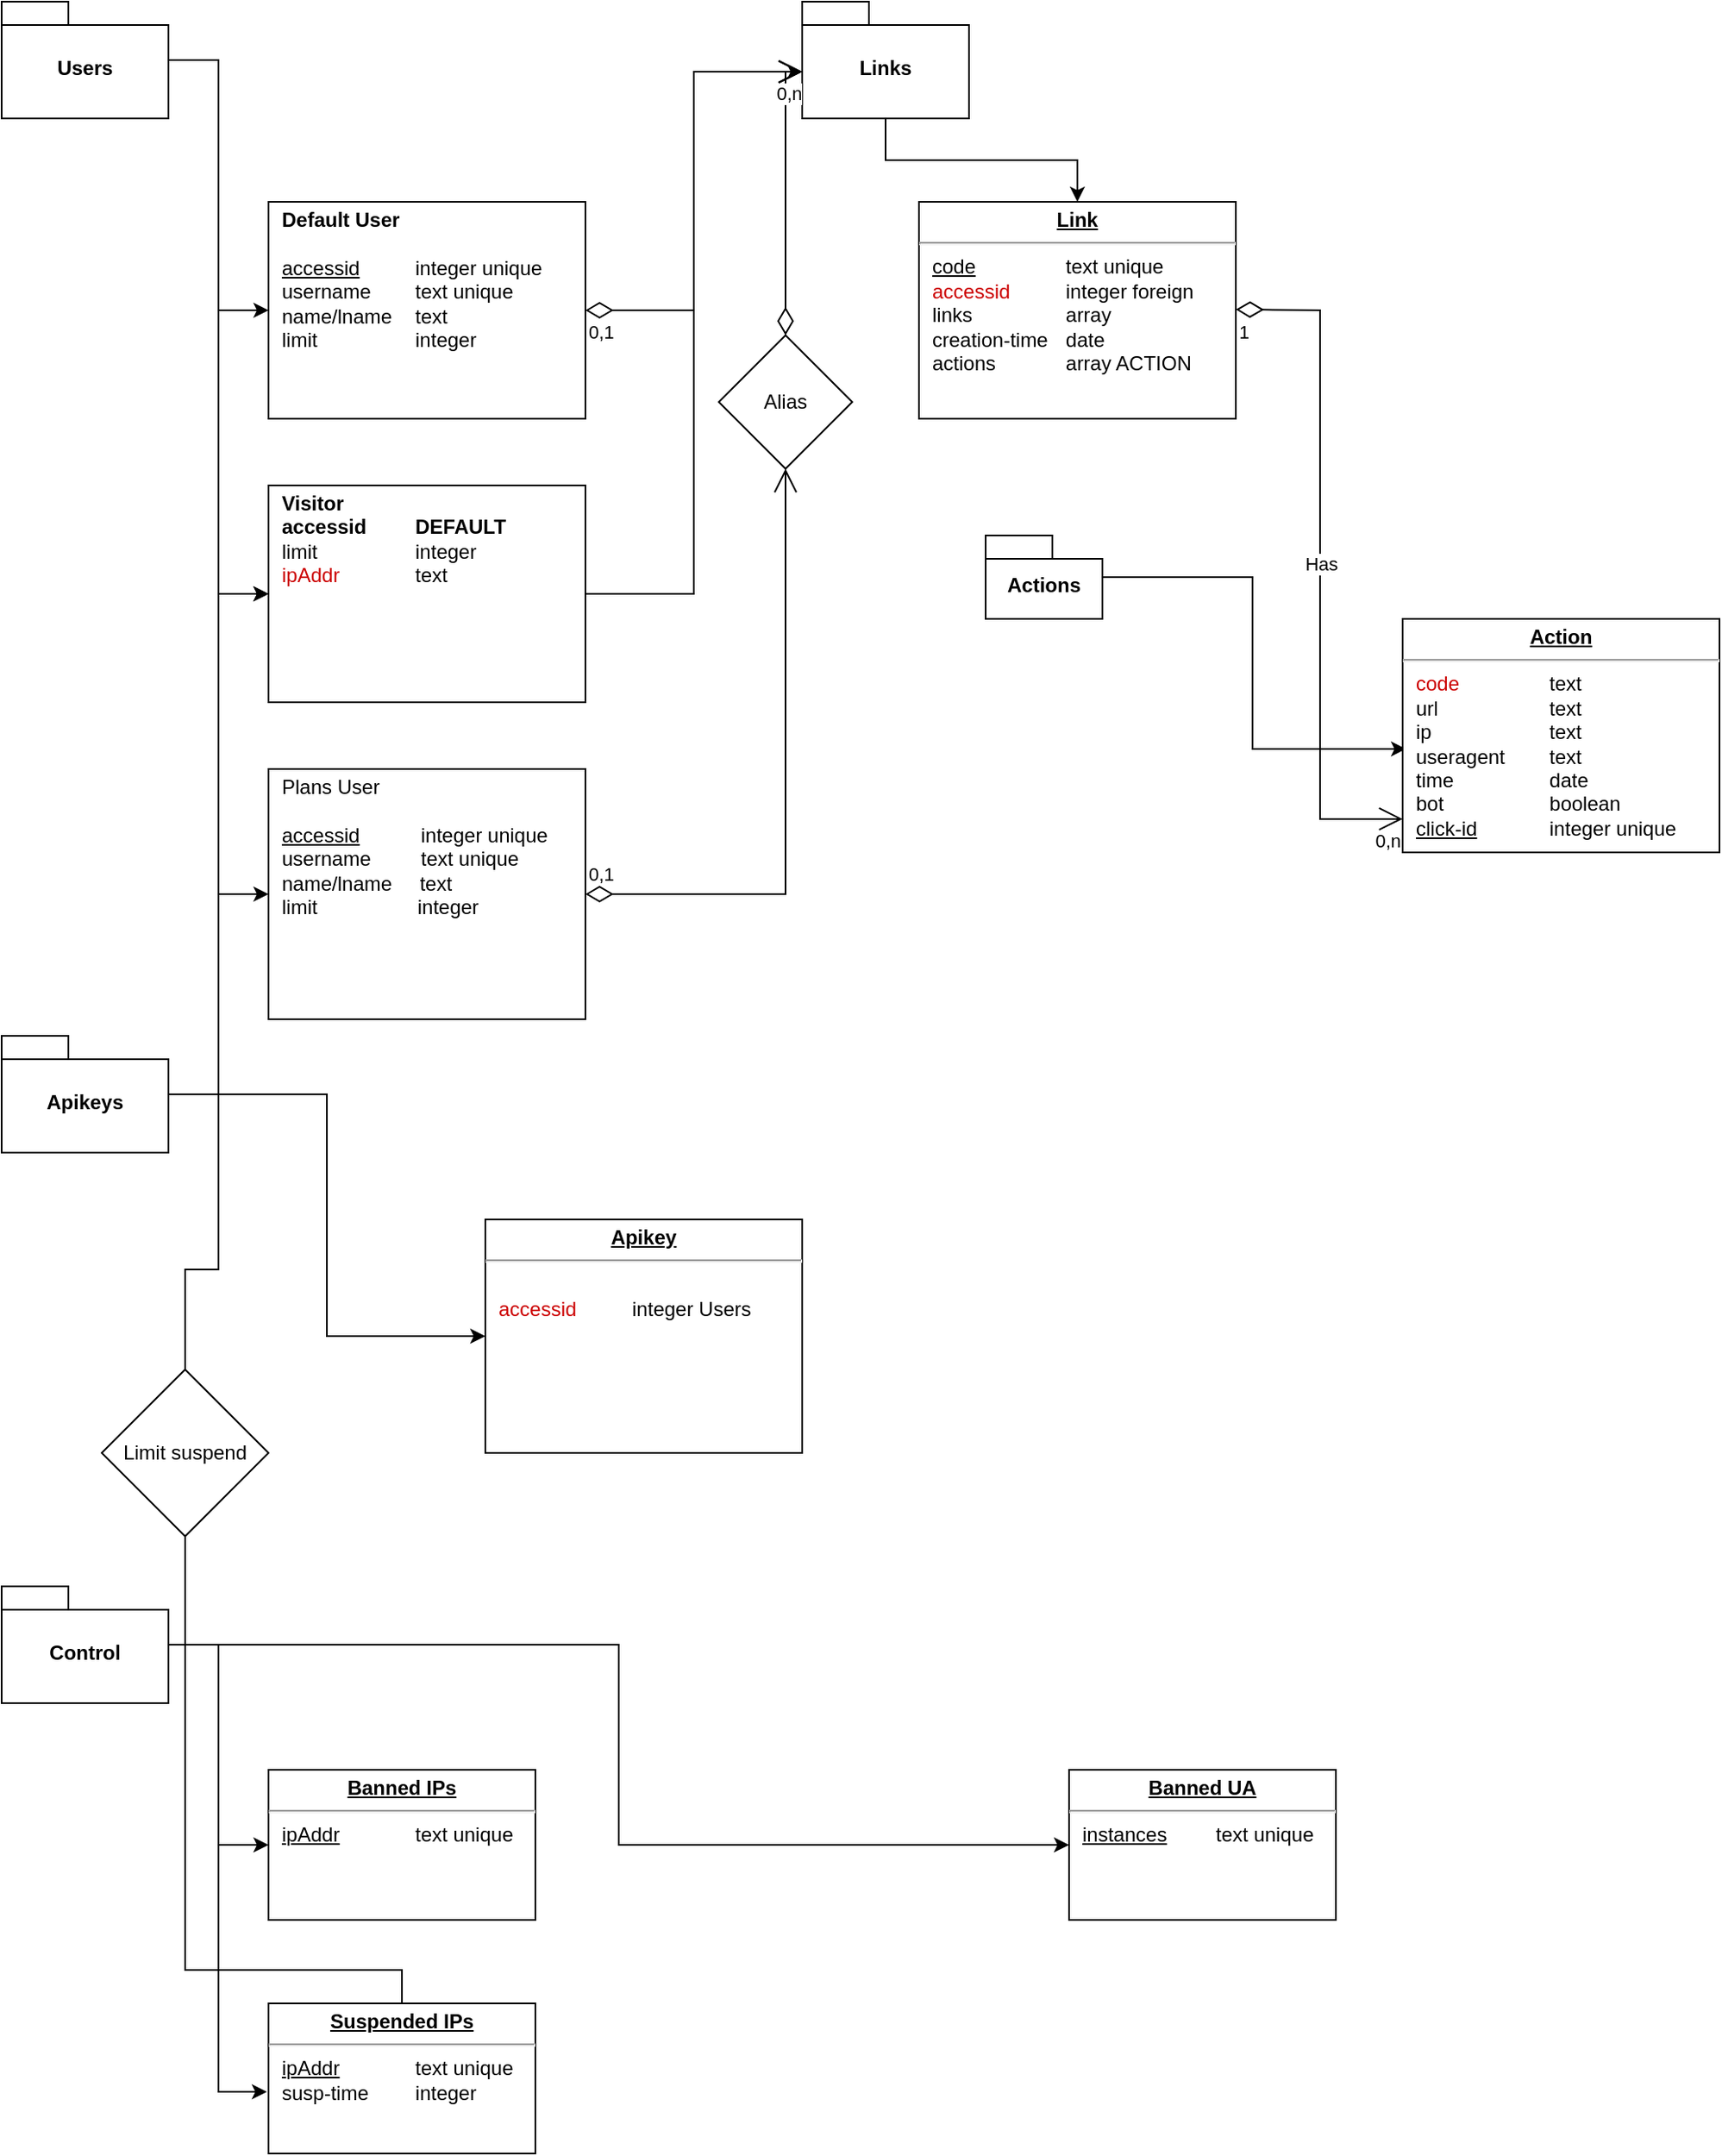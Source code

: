 <mxfile version="21.3.8" type="github">
  <diagram name="Page-1" id="EBzSpBHNBpUYQEYfrWkv">
    <mxGraphModel dx="1393" dy="834" grid="1" gridSize="10" guides="1" tooltips="1" connect="1" arrows="1" fold="1" page="1" pageScale="1" pageWidth="1500" pageHeight="1600" math="0" shadow="0">
      <root>
        <mxCell id="0" />
        <mxCell id="1" parent="0" />
        <mxCell id="P45W-ch-37YyXk8VnKlI-6" style="edgeStyle=orthogonalEdgeStyle;rounded=0;orthogonalLoop=1;jettySize=auto;html=1;entryX=0;entryY=0.5;entryDx=0;entryDy=0;" edge="1" parent="1" source="P45W-ch-37YyXk8VnKlI-1" target="P45W-ch-37YyXk8VnKlI-3">
          <mxGeometry relative="1" as="geometry" />
        </mxCell>
        <mxCell id="P45W-ch-37YyXk8VnKlI-7" style="edgeStyle=orthogonalEdgeStyle;rounded=0;orthogonalLoop=1;jettySize=auto;html=1;entryX=0;entryY=0.5;entryDx=0;entryDy=0;" edge="1" parent="1" source="P45W-ch-37YyXk8VnKlI-1" target="P45W-ch-37YyXk8VnKlI-5">
          <mxGeometry relative="1" as="geometry" />
        </mxCell>
        <mxCell id="P45W-ch-37YyXk8VnKlI-76" style="edgeStyle=orthogonalEdgeStyle;rounded=0;orthogonalLoop=1;jettySize=auto;html=1;entryX=0;entryY=0.5;entryDx=0;entryDy=0;" edge="1" parent="1" source="P45W-ch-37YyXk8VnKlI-1" target="P45W-ch-37YyXk8VnKlI-73">
          <mxGeometry relative="1" as="geometry" />
        </mxCell>
        <mxCell id="P45W-ch-37YyXk8VnKlI-1" value="Users" style="shape=folder;fontStyle=1;spacingTop=10;tabWidth=40;tabHeight=14;tabPosition=left;html=1;whiteSpace=wrap;" vertex="1" parent="1">
          <mxGeometry x="40" y="40" width="100" height="70" as="geometry" />
        </mxCell>
        <mxCell id="P45W-ch-37YyXk8VnKlI-3" value="&lt;p style=&quot;margin:0px;margin-top:4px;text-align:center;text-decoration:underline;&quot;&gt;&lt;/p&gt;&lt;p style=&quot;margin:0px;margin-left:8px;&quot;&gt;&lt;b&gt;Default User&lt;/b&gt;&lt;/p&gt;&lt;p style=&quot;margin:0px;margin-left:8px;&quot;&gt;&lt;br&gt;&lt;/p&gt;&lt;p style=&quot;margin:0px;margin-left:8px;&quot;&gt;&lt;u&gt;accessid&lt;span style=&quot;white-space: pre;&quot;&gt;&#x9;&lt;/span&gt;&lt;/u&gt;&lt;span style=&quot;white-space: pre;&quot;&gt;&#x9;&lt;/span&gt;integer unique&lt;/p&gt;&lt;p style=&quot;margin:0px;margin-left:8px;&quot;&gt;username&amp;nbsp; &amp;nbsp; &amp;nbsp; &amp;nbsp; text unique&lt;/p&gt;&lt;p style=&quot;margin:0px;margin-left:8px;&quot;&gt;name/lname&lt;span style=&quot;white-space: pre;&quot;&gt;&#x9;&lt;/span&gt;text&lt;/p&gt;&lt;p style=&quot;margin:0px;margin-left:8px;&quot;&gt;limit&lt;span style=&quot;white-space: pre;&quot;&gt;&#x9;&lt;/span&gt;&lt;span style=&quot;white-space: pre;&quot;&gt;&#x9;&lt;/span&gt;&lt;span style=&quot;white-space: pre;&quot;&gt;&#x9;&lt;/span&gt;integer&lt;/p&gt;" style="verticalAlign=top;align=left;overflow=fill;fontSize=12;fontFamily=Helvetica;html=1;whiteSpace=wrap;" vertex="1" parent="1">
          <mxGeometry x="200" y="160" width="190" height="130" as="geometry" />
        </mxCell>
        <mxCell id="P45W-ch-37YyXk8VnKlI-5" value="&lt;p style=&quot;margin:0px;margin-top:4px;text-align:center;text-decoration:underline;&quot;&gt;&lt;/p&gt;&lt;p style=&quot;margin:0px;margin-left:8px;&quot;&gt;Plans User&lt;/p&gt;&lt;p style=&quot;margin:0px;margin-left:8px;&quot;&gt;&lt;br&gt;&lt;/p&gt;&lt;p style=&quot;margin: 0px 0px 0px 8px;&quot;&gt;&lt;u&gt;accessid&lt;/u&gt;&lt;span style=&quot;white-space: pre;&quot;&gt;&amp;nbsp;&amp;nbsp;&amp;nbsp;&amp;nbsp;&lt;/span&gt;&lt;span style=&quot;&quot;&gt;&lt;span style=&quot;white-space: pre;&quot;&gt;&amp;nbsp;&amp;nbsp;&amp;nbsp;   &amp;nbsp;&lt;/span&gt;&lt;/span&gt;integer unique&lt;/p&gt;&lt;p style=&quot;margin: 0px 0px 0px 8px;&quot;&gt;username&amp;nbsp; &amp;nbsp; &amp;nbsp; &amp;nbsp; &amp;nbsp;text unique&lt;/p&gt;&lt;p style=&quot;margin: 0px 0px 0px 8px;&quot;&gt;name/lname&lt;span style=&quot;&quot;&gt;&lt;span style=&quot;white-space: pre;&quot;&gt;&amp;nbsp;&amp;nbsp;&amp;nbsp;&amp;nbsp; &lt;/span&gt;&lt;/span&gt;text&lt;/p&gt;&lt;p style=&quot;margin: 0px 0px 0px 8px;&quot;&gt;limit&lt;span style=&quot;&quot;&gt;&lt;span style=&quot;white-space: pre;&quot;&gt;&amp;nbsp;&amp;nbsp;&amp;nbsp;&amp;nbsp;&lt;/span&gt;&lt;/span&gt;&lt;span style=&quot;&quot;&gt;&lt;span style=&quot;white-space: pre;&quot;&gt;&amp;nbsp;&amp;nbsp;&amp;nbsp;&amp;nbsp;&lt;/span&gt;&lt;/span&gt;&lt;span style=&quot;&quot;&gt;&lt;span style=&quot;white-space: pre;&quot;&gt;&amp;nbsp;&amp;nbsp;&amp;nbsp;&amp;nbsp;      &lt;/span&gt;&lt;/span&gt;integer&lt;/p&gt;" style="verticalAlign=top;align=left;overflow=fill;fontSize=12;fontFamily=Helvetica;html=1;whiteSpace=wrap;" vertex="1" parent="1">
          <mxGeometry x="200" y="500" width="190" height="150" as="geometry" />
        </mxCell>
        <mxCell id="P45W-ch-37YyXk8VnKlI-16" style="edgeStyle=orthogonalEdgeStyle;rounded=0;orthogonalLoop=1;jettySize=auto;html=1;entryX=0.5;entryY=0;entryDx=0;entryDy=0;" edge="1" parent="1" source="P45W-ch-37YyXk8VnKlI-8" target="P45W-ch-37YyXk8VnKlI-15">
          <mxGeometry relative="1" as="geometry" />
        </mxCell>
        <mxCell id="P45W-ch-37YyXk8VnKlI-8" value="Links" style="shape=folder;fontStyle=1;spacingTop=10;tabWidth=40;tabHeight=14;tabPosition=left;html=1;whiteSpace=wrap;" vertex="1" parent="1">
          <mxGeometry x="520" y="40" width="100" height="70" as="geometry" />
        </mxCell>
        <mxCell id="P45W-ch-37YyXk8VnKlI-12" value="" style="endArrow=open;html=1;endSize=12;startArrow=diamondThin;startSize=14;startFill=0;edgeStyle=orthogonalEdgeStyle;rounded=0;entryX=0;entryY=0;entryDx=0;entryDy=42;entryPerimeter=0;" edge="1" parent="1" source="P45W-ch-37YyXk8VnKlI-3" target="P45W-ch-37YyXk8VnKlI-8">
          <mxGeometry relative="1" as="geometry">
            <mxPoint x="390" y="225" as="sourcePoint" />
            <mxPoint x="550" y="225" as="targetPoint" />
          </mxGeometry>
        </mxCell>
        <mxCell id="P45W-ch-37YyXk8VnKlI-13" value="0,1" style="edgeLabel;resizable=0;html=1;align=left;verticalAlign=top;" connectable="0" vertex="1" parent="P45W-ch-37YyXk8VnKlI-12">
          <mxGeometry x="-1" relative="1" as="geometry" />
        </mxCell>
        <mxCell id="P45W-ch-37YyXk8VnKlI-14" value="0,n" style="edgeLabel;resizable=0;html=1;align=right;verticalAlign=top;" connectable="0" vertex="1" parent="P45W-ch-37YyXk8VnKlI-12">
          <mxGeometry x="1" relative="1" as="geometry" />
        </mxCell>
        <mxCell id="P45W-ch-37YyXk8VnKlI-15" value="&lt;p style=&quot;margin:0px;margin-top:4px;text-align:center;text-decoration:underline;&quot;&gt;&lt;b&gt;Link&lt;/b&gt;&lt;/p&gt;&lt;hr&gt;&lt;p style=&quot;margin:0px;margin-left:8px;&quot;&gt;&lt;u&gt;code&lt;/u&gt;&lt;span style=&quot;white-space: pre;&quot;&gt;&#x9;&lt;/span&gt;&lt;span style=&quot;white-space: pre;&quot;&gt;&#x9;&lt;/span&gt;text unique&lt;/p&gt;&lt;p style=&quot;margin:0px;margin-left:8px;&quot;&gt;&lt;font color=&quot;#cc0000&quot;&gt;accessid&lt;/font&gt;&lt;span style=&quot;white-space: pre;&quot;&gt;&#x9;&lt;/span&gt;&lt;span style=&quot;white-space: pre;&quot;&gt;&#x9;&lt;/span&gt;integer foreign&lt;br&gt;links&lt;span style=&quot;white-space: pre;&quot;&gt;&#x9;&lt;/span&gt;&lt;span style=&quot;white-space: pre;&quot;&gt;&#x9;&lt;/span&gt;&lt;span style=&quot;white-space: pre;&quot;&gt;&#x9;&lt;/span&gt;array&lt;br&gt;creation-time&lt;span style=&quot;white-space: pre;&quot;&gt;&#x9;&lt;/span&gt;date&lt;/p&gt;&lt;p style=&quot;margin:0px;margin-left:8px;&quot;&gt;actions&lt;span style=&quot;white-space: pre;&quot;&gt;&#x9;&lt;/span&gt;&lt;span style=&quot;white-space: pre;&quot;&gt;&#x9;&lt;/span&gt;array ACTION&lt;/p&gt;" style="verticalAlign=top;align=left;overflow=fill;fontSize=12;fontFamily=Helvetica;html=1;whiteSpace=wrap;" vertex="1" parent="1">
          <mxGeometry x="590" y="160" width="190" height="130" as="geometry" />
        </mxCell>
        <mxCell id="P45W-ch-37YyXk8VnKlI-17" value="" style="endArrow=open;html=1;endSize=12;startArrow=diamondThin;startSize=14;startFill=0;edgeStyle=orthogonalEdgeStyle;rounded=0;entryX=0;entryY=0;entryDx=0;entryDy=42;entryPerimeter=0;" edge="1" parent="1" source="P45W-ch-37YyXk8VnKlI-61" target="P45W-ch-37YyXk8VnKlI-8">
          <mxGeometry relative="1" as="geometry">
            <mxPoint x="390" y="414.5" as="sourcePoint" />
            <mxPoint x="590" y="414.5" as="targetPoint" />
          </mxGeometry>
        </mxCell>
        <mxCell id="P45W-ch-37YyXk8VnKlI-19" value="0,n" style="edgeLabel;resizable=0;html=1;align=right;verticalAlign=top;" connectable="0" vertex="1" parent="P45W-ch-37YyXk8VnKlI-17">
          <mxGeometry x="1" relative="1" as="geometry" />
        </mxCell>
        <mxCell id="P45W-ch-37YyXk8VnKlI-26" style="edgeStyle=orthogonalEdgeStyle;rounded=0;orthogonalLoop=1;jettySize=auto;html=1;entryX=0.011;entryY=0.557;entryDx=0;entryDy=0;entryPerimeter=0;" edge="1" parent="1" source="P45W-ch-37YyXk8VnKlI-20" target="P45W-ch-37YyXk8VnKlI-25">
          <mxGeometry relative="1" as="geometry" />
        </mxCell>
        <mxCell id="P45W-ch-37YyXk8VnKlI-20" value="Actions" style="shape=folder;fontStyle=1;spacingTop=10;tabWidth=40;tabHeight=14;tabPosition=left;html=1;whiteSpace=wrap;" vertex="1" parent="1">
          <mxGeometry x="630" y="360" width="70" height="50" as="geometry" />
        </mxCell>
        <mxCell id="P45W-ch-37YyXk8VnKlI-25" value="&lt;p style=&quot;margin:0px;margin-top:4px;text-align:center;text-decoration:underline;&quot;&gt;&lt;b&gt;Action&lt;/b&gt;&lt;/p&gt;&lt;hr&gt;&lt;p style=&quot;margin:0px;margin-left:8px;&quot;&gt;&lt;font color=&quot;#cc0000&quot;&gt;code&lt;span style=&quot;white-space: pre;&quot;&gt;&#x9;&lt;/span&gt;&lt;/font&gt;&lt;span style=&quot;color: rgb(153, 0, 0); white-space: pre;&quot;&gt;&#x9;&lt;/span&gt;text&lt;br&gt;url&lt;span style=&quot;white-space: pre;&quot;&gt;&#x9;&lt;/span&gt;&lt;span style=&quot;white-space: pre;&quot;&gt;&#x9;&lt;/span&gt;&lt;span style=&quot;white-space: pre;&quot;&gt;&#x9;&lt;/span&gt;text&lt;/p&gt;&lt;p style=&quot;margin:0px;margin-left:8px;&quot;&gt;ip&lt;span style=&quot;white-space: pre;&quot;&gt;&#x9;&lt;/span&gt;&lt;span style=&quot;white-space: pre;&quot;&gt;&#x9;&lt;/span&gt;&lt;span style=&quot;white-space: pre;&quot;&gt;&#x9;&lt;/span&gt;text&lt;/p&gt;&lt;p style=&quot;margin:0px;margin-left:8px;&quot;&gt;useragent&lt;span style=&quot;white-space: pre;&quot;&gt;&#x9;&lt;/span&gt;text&lt;/p&gt;&lt;p style=&quot;margin:0px;margin-left:8px;&quot;&gt;time&lt;span style=&quot;white-space: pre;&quot;&gt;&#x9;&lt;/span&gt;&lt;span style=&quot;white-space: pre;&quot;&gt;&#x9;&lt;/span&gt;&lt;span style=&quot;white-space: pre;&quot;&gt;&#x9;&lt;/span&gt;date&lt;/p&gt;&lt;p style=&quot;margin:0px;margin-left:8px;&quot;&gt;bot&lt;span style=&quot;white-space: pre;&quot;&gt;&#x9;&lt;/span&gt;&lt;span style=&quot;white-space: pre;&quot;&gt;&#x9;&lt;/span&gt;&lt;span style=&quot;white-space: pre;&quot;&gt;&#x9;&lt;/span&gt;boolean&lt;/p&gt;&lt;p style=&quot;margin:0px;margin-left:8px;&quot;&gt;&lt;u&gt;click-id&lt;span style=&quot;white-space: pre;&quot;&gt;&#x9;&lt;/span&gt;&lt;/u&gt;&lt;span style=&quot;white-space: pre;&quot;&gt;&#x9;&lt;/span&gt;integer unique&lt;/p&gt;" style="verticalAlign=top;align=left;overflow=fill;fontSize=12;fontFamily=Helvetica;html=1;whiteSpace=wrap;" vertex="1" parent="1">
          <mxGeometry x="880" y="410" width="190" height="140" as="geometry" />
        </mxCell>
        <mxCell id="P45W-ch-37YyXk8VnKlI-31" value="Has" style="endArrow=open;html=1;endSize=12;startArrow=diamondThin;startSize=14;startFill=0;edgeStyle=orthogonalEdgeStyle;rounded=0;entryX=0;entryY=0.857;entryDx=0;entryDy=0;entryPerimeter=0;" edge="1" parent="1" target="P45W-ch-37YyXk8VnKlI-25">
          <mxGeometry relative="1" as="geometry">
            <mxPoint x="780" y="224.5" as="sourcePoint" />
            <mxPoint x="940" y="224.5" as="targetPoint" />
          </mxGeometry>
        </mxCell>
        <mxCell id="P45W-ch-37YyXk8VnKlI-32" value="1" style="edgeLabel;resizable=0;html=1;align=left;verticalAlign=top;" connectable="0" vertex="1" parent="P45W-ch-37YyXk8VnKlI-31">
          <mxGeometry x="-1" relative="1" as="geometry" />
        </mxCell>
        <mxCell id="P45W-ch-37YyXk8VnKlI-33" value="0,n" style="edgeLabel;resizable=0;html=1;align=right;verticalAlign=top;" connectable="0" vertex="1" parent="P45W-ch-37YyXk8VnKlI-31">
          <mxGeometry x="1" relative="1" as="geometry" />
        </mxCell>
        <mxCell id="P45W-ch-37YyXk8VnKlI-42" style="edgeStyle=orthogonalEdgeStyle;rounded=0;orthogonalLoop=1;jettySize=auto;html=1;entryX=0;entryY=0.5;entryDx=0;entryDy=0;" edge="1" parent="1" source="P45W-ch-37YyXk8VnKlI-40" target="P45W-ch-37YyXk8VnKlI-41">
          <mxGeometry relative="1" as="geometry" />
        </mxCell>
        <mxCell id="P45W-ch-37YyXk8VnKlI-40" value="Apikeys" style="shape=folder;fontStyle=1;spacingTop=10;tabWidth=40;tabHeight=14;tabPosition=left;html=1;whiteSpace=wrap;" vertex="1" parent="1">
          <mxGeometry x="40" y="660" width="100" height="70" as="geometry" />
        </mxCell>
        <mxCell id="P45W-ch-37YyXk8VnKlI-41" value="&lt;p style=&quot;margin:0px;margin-top:4px;text-align:center;text-decoration:underline;&quot;&gt;&lt;b&gt;Apikey&lt;/b&gt;&lt;/p&gt;&lt;hr&gt;&lt;p style=&quot;margin:0px;margin-left:8px;&quot;&gt;&lt;font color=&quot;#ffffff&quot;&gt;&lt;u&gt;apikey&lt;/u&gt;&lt;span style=&quot;white-space: pre;&quot;&gt;&#x9;&lt;/span&gt;&lt;span style=&quot;white-space: pre;&quot;&gt;&#x9;&lt;/span&gt;text unique&lt;/font&gt;&lt;/p&gt;&lt;p style=&quot;margin:0px;margin-left:8px;&quot;&gt;&lt;font color=&quot;#cc0000&quot;&gt;accessid&lt;span style=&quot;white-space: pre;&quot;&gt;&#x9;&lt;/span&gt;&lt;/font&gt;&lt;span style=&quot;color: rgb(153, 0, 0); white-space: pre;&quot;&gt;&#x9;&lt;/span&gt;integer Users&lt;br&gt;&lt;br&gt;&lt;/p&gt;" style="verticalAlign=top;align=left;overflow=fill;fontSize=12;fontFamily=Helvetica;html=1;whiteSpace=wrap;" vertex="1" parent="1">
          <mxGeometry x="330" y="770" width="190" height="140" as="geometry" />
        </mxCell>
        <mxCell id="P45W-ch-37YyXk8VnKlI-61" value="Alias" style="rhombus;whiteSpace=wrap;html=1;" vertex="1" parent="1">
          <mxGeometry x="470" y="240" width="80" height="80" as="geometry" />
        </mxCell>
        <mxCell id="P45W-ch-37YyXk8VnKlI-67" style="edgeStyle=orthogonalEdgeStyle;rounded=0;orthogonalLoop=1;jettySize=auto;html=1;entryX=0;entryY=0.5;entryDx=0;entryDy=0;" edge="1" parent="1" source="P45W-ch-37YyXk8VnKlI-63" target="P45W-ch-37YyXk8VnKlI-64">
          <mxGeometry relative="1" as="geometry" />
        </mxCell>
        <mxCell id="P45W-ch-37YyXk8VnKlI-69" style="edgeStyle=orthogonalEdgeStyle;rounded=0;orthogonalLoop=1;jettySize=auto;html=1;entryX=-0.006;entryY=0.589;entryDx=0;entryDy=0;entryPerimeter=0;" edge="1" parent="1" source="P45W-ch-37YyXk8VnKlI-63" target="P45W-ch-37YyXk8VnKlI-68">
          <mxGeometry relative="1" as="geometry" />
        </mxCell>
        <mxCell id="P45W-ch-37YyXk8VnKlI-71" style="edgeStyle=orthogonalEdgeStyle;rounded=0;orthogonalLoop=1;jettySize=auto;html=1;entryX=0;entryY=0.5;entryDx=0;entryDy=0;" edge="1" parent="1" source="P45W-ch-37YyXk8VnKlI-63" target="P45W-ch-37YyXk8VnKlI-70">
          <mxGeometry relative="1" as="geometry" />
        </mxCell>
        <mxCell id="P45W-ch-37YyXk8VnKlI-63" value="Control" style="shape=folder;fontStyle=1;spacingTop=10;tabWidth=40;tabHeight=14;tabPosition=left;html=1;whiteSpace=wrap;" vertex="1" parent="1">
          <mxGeometry x="40" y="990" width="100" height="70" as="geometry" />
        </mxCell>
        <mxCell id="P45W-ch-37YyXk8VnKlI-64" value="&lt;p style=&quot;margin:0px;margin-top:4px;text-align:center;text-decoration:underline;&quot;&gt;&lt;b&gt;Banned IPs&lt;/b&gt;&lt;/p&gt;&lt;hr&gt;&lt;p style=&quot;margin:0px;margin-left:8px;&quot;&gt;&lt;u&gt;ipAddr&lt;/u&gt;&lt;span style=&quot;white-space: pre;&quot;&gt;&#x9;&lt;/span&gt;&lt;span style=&quot;white-space: pre;&quot;&gt;&#x9;t&lt;/span&gt;ext unique&lt;/p&gt;" style="verticalAlign=top;align=left;overflow=fill;fontSize=12;fontFamily=Helvetica;html=1;whiteSpace=wrap;" vertex="1" parent="1">
          <mxGeometry x="200" y="1100" width="160" height="90" as="geometry" />
        </mxCell>
        <mxCell id="P45W-ch-37YyXk8VnKlI-77" style="edgeStyle=orthogonalEdgeStyle;rounded=0;orthogonalLoop=1;jettySize=auto;html=1;entryX=0;entryY=0.5;entryDx=0;entryDy=0;exitX=0.5;exitY=0;exitDx=0;exitDy=0;" edge="1" parent="1" source="P45W-ch-37YyXk8VnKlI-79" target="P45W-ch-37YyXk8VnKlI-73">
          <mxGeometry relative="1" as="geometry">
            <Array as="points">
              <mxPoint x="150" y="800" />
              <mxPoint x="170" y="800" />
              <mxPoint x="170" y="395" />
            </Array>
          </mxGeometry>
        </mxCell>
        <mxCell id="P45W-ch-37YyXk8VnKlI-68" value="&lt;p style=&quot;margin:0px;margin-top:4px;text-align:center;text-decoration:underline;&quot;&gt;&lt;b&gt;Suspended IPs&lt;/b&gt;&lt;/p&gt;&lt;hr&gt;&lt;p style=&quot;margin:0px;margin-left:8px;&quot;&gt;&lt;u&gt;ipAddr&lt;span style=&quot;white-space: pre;&quot;&gt;&#x9;&lt;/span&gt;&lt;/u&gt;&lt;span style=&quot;white-space: pre;&quot;&gt;&#x9;t&lt;/span&gt;ext unique&lt;/p&gt;&lt;p style=&quot;margin:0px;margin-left:8px;&quot;&gt;susp-time&lt;span style=&quot;white-space: pre;&quot;&gt;&#x9;&lt;/span&gt;&lt;span style=&quot;white-space: pre;&quot;&gt;i&lt;/span&gt;nteger&lt;/p&gt;" style="verticalAlign=top;align=left;overflow=fill;fontSize=12;fontFamily=Helvetica;html=1;whiteSpace=wrap;" vertex="1" parent="1">
          <mxGeometry x="200" y="1240" width="160" height="90" as="geometry" />
        </mxCell>
        <mxCell id="P45W-ch-37YyXk8VnKlI-70" value="&lt;p style=&quot;margin:0px;margin-top:4px;text-align:center;text-decoration:underline;&quot;&gt;&lt;b&gt;Banned UA&lt;/b&gt;&lt;/p&gt;&lt;hr&gt;&lt;p style=&quot;margin:0px;margin-left:8px;&quot;&gt;&lt;u&gt;instances&lt;span style=&quot;white-space: pre;&quot;&gt;&#x9;&lt;/span&gt;&lt;span style=&quot;white-space: pre;&quot;&gt;&#x9;&lt;/span&gt;&lt;/u&gt;&lt;span style=&quot;&quot;&gt;t&lt;/span&gt;ext unique&lt;/p&gt;" style="verticalAlign=top;align=left;overflow=fill;fontSize=12;fontFamily=Helvetica;html=1;whiteSpace=wrap;" vertex="1" parent="1">
          <mxGeometry x="680" y="1100" width="160" height="90" as="geometry" />
        </mxCell>
        <mxCell id="P45W-ch-37YyXk8VnKlI-75" style="edgeStyle=orthogonalEdgeStyle;rounded=0;orthogonalLoop=1;jettySize=auto;html=1;entryX=0;entryY=0;entryDx=0;entryDy=42;entryPerimeter=0;" edge="1" parent="1" source="P45W-ch-37YyXk8VnKlI-73" target="P45W-ch-37YyXk8VnKlI-8">
          <mxGeometry relative="1" as="geometry" />
        </mxCell>
        <mxCell id="P45W-ch-37YyXk8VnKlI-73" value="&lt;p style=&quot;margin:0px;margin-top:4px;text-align:center;text-decoration:underline;&quot;&gt;&lt;/p&gt;&lt;p style=&quot;margin:0px;margin-left:8px;&quot;&gt;&lt;b&gt;Visitor&lt;/b&gt;&lt;/p&gt;&lt;p style=&quot;margin:0px;margin-left:8px;&quot;&gt;&lt;b&gt;accessid&lt;span style=&quot;white-space: pre;&quot;&gt;&#x9;&lt;/span&gt;&lt;span style=&quot;white-space: pre;&quot;&gt;&#x9;&lt;/span&gt;DEFAULT&lt;/b&gt;&lt;/p&gt;&lt;p style=&quot;margin:0px;margin-left:8px;&quot;&gt;limit&lt;span style=&quot;white-space: pre;&quot;&gt;&#x9;&lt;/span&gt;&lt;span style=&quot;white-space: pre;&quot;&gt;&#x9;&lt;/span&gt;&lt;span style=&quot;white-space: pre;&quot;&gt;&#x9;&lt;/span&gt;integer&lt;/p&gt;&lt;p style=&quot;margin:0px;margin-left:8px;&quot;&gt;&lt;font color=&quot;#cc0000&quot;&gt;ipAddr&lt;/font&gt;&lt;span style=&quot;white-space: pre;&quot;&gt;&#x9;&lt;/span&gt;&lt;span style=&quot;white-space: pre;&quot;&gt;&#x9;&lt;/span&gt;text&lt;/p&gt;" style="verticalAlign=top;align=left;overflow=fill;fontSize=12;fontFamily=Helvetica;html=1;whiteSpace=wrap;" vertex="1" parent="1">
          <mxGeometry x="200" y="330" width="190" height="130" as="geometry" />
        </mxCell>
        <mxCell id="P45W-ch-37YyXk8VnKlI-74" value="0,1" style="endArrow=open;html=1;endSize=12;startArrow=diamondThin;startSize=14;startFill=0;edgeStyle=orthogonalEdgeStyle;align=left;verticalAlign=bottom;rounded=0;entryX=0.5;entryY=1;entryDx=0;entryDy=0;exitX=1;exitY=0.5;exitDx=0;exitDy=0;" edge="1" parent="1" source="P45W-ch-37YyXk8VnKlI-5" target="P45W-ch-37YyXk8VnKlI-61">
          <mxGeometry x="-1" y="3" relative="1" as="geometry">
            <mxPoint x="380" y="534.5" as="sourcePoint" />
            <mxPoint x="540" y="534.5" as="targetPoint" />
          </mxGeometry>
        </mxCell>
        <mxCell id="P45W-ch-37YyXk8VnKlI-78" value="" style="edgeStyle=orthogonalEdgeStyle;rounded=0;orthogonalLoop=1;jettySize=auto;html=1;entryX=0;entryY=0.5;entryDx=0;entryDy=0;" edge="1" parent="1" source="P45W-ch-37YyXk8VnKlI-68" target="P45W-ch-37YyXk8VnKlI-79">
          <mxGeometry relative="1" as="geometry">
            <mxPoint x="280" y="1240" as="sourcePoint" />
            <mxPoint x="200" y="395" as="targetPoint" />
            <Array as="points">
              <mxPoint x="280" y="1220" />
              <mxPoint x="150" y="1220" />
              <mxPoint x="150" y="920" />
              <mxPoint x="130" y="920" />
              <mxPoint x="130" y="910" />
            </Array>
          </mxGeometry>
        </mxCell>
        <mxCell id="P45W-ch-37YyXk8VnKlI-79" value="Limit suspend" style="rhombus;whiteSpace=wrap;html=1;" vertex="1" parent="1">
          <mxGeometry x="100" y="860" width="100" height="100" as="geometry" />
        </mxCell>
      </root>
    </mxGraphModel>
  </diagram>
</mxfile>
